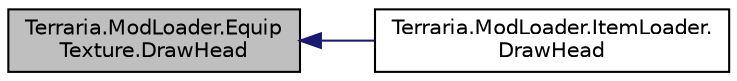 digraph "Terraria.ModLoader.EquipTexture.DrawHead"
{
  edge [fontname="Helvetica",fontsize="10",labelfontname="Helvetica",labelfontsize="10"];
  node [fontname="Helvetica",fontsize="10",shape=record];
  rankdir="LR";
  Node19 [label="Terraria.ModLoader.Equip\lTexture.DrawHead",height=0.2,width=0.4,color="black", fillcolor="grey75", style="filled", fontcolor="black"];
  Node19 -> Node20 [dir="back",color="midnightblue",fontsize="10",style="solid",fontname="Helvetica"];
  Node20 [label="Terraria.ModLoader.ItemLoader.\lDrawHead",height=0.2,width=0.4,color="black", fillcolor="white", style="filled",URL="$class_terraria_1_1_mod_loader_1_1_item_loader.html#a7b9463e05c08aab7f506e5e6796a8d97",tooltip="Calls the item&#39;s head equipment texture&#39;s DrawHead hook, then all GlobalItem.DrawHead hooks..."];
}
